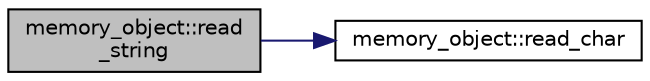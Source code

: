 digraph "memory_object::read_string"
{
  edge [fontname="Helvetica",fontsize="10",labelfontname="Helvetica",labelfontsize="10"];
  node [fontname="Helvetica",fontsize="10",shape=record];
  rankdir="LR";
  Node95 [label="memory_object::read\l_string",height=0.2,width=0.4,color="black", fillcolor="grey75", style="filled", fontcolor="black"];
  Node95 -> Node96 [color="midnightblue",fontsize="10",style="solid",fontname="Helvetica"];
  Node96 [label="memory_object::read_char",height=0.2,width=0.4,color="black", fillcolor="white", style="filled",URL="$d8/d67/classmemory__object.html#ad45168f1726af96cdbe0770c07cd6e23"];
}
